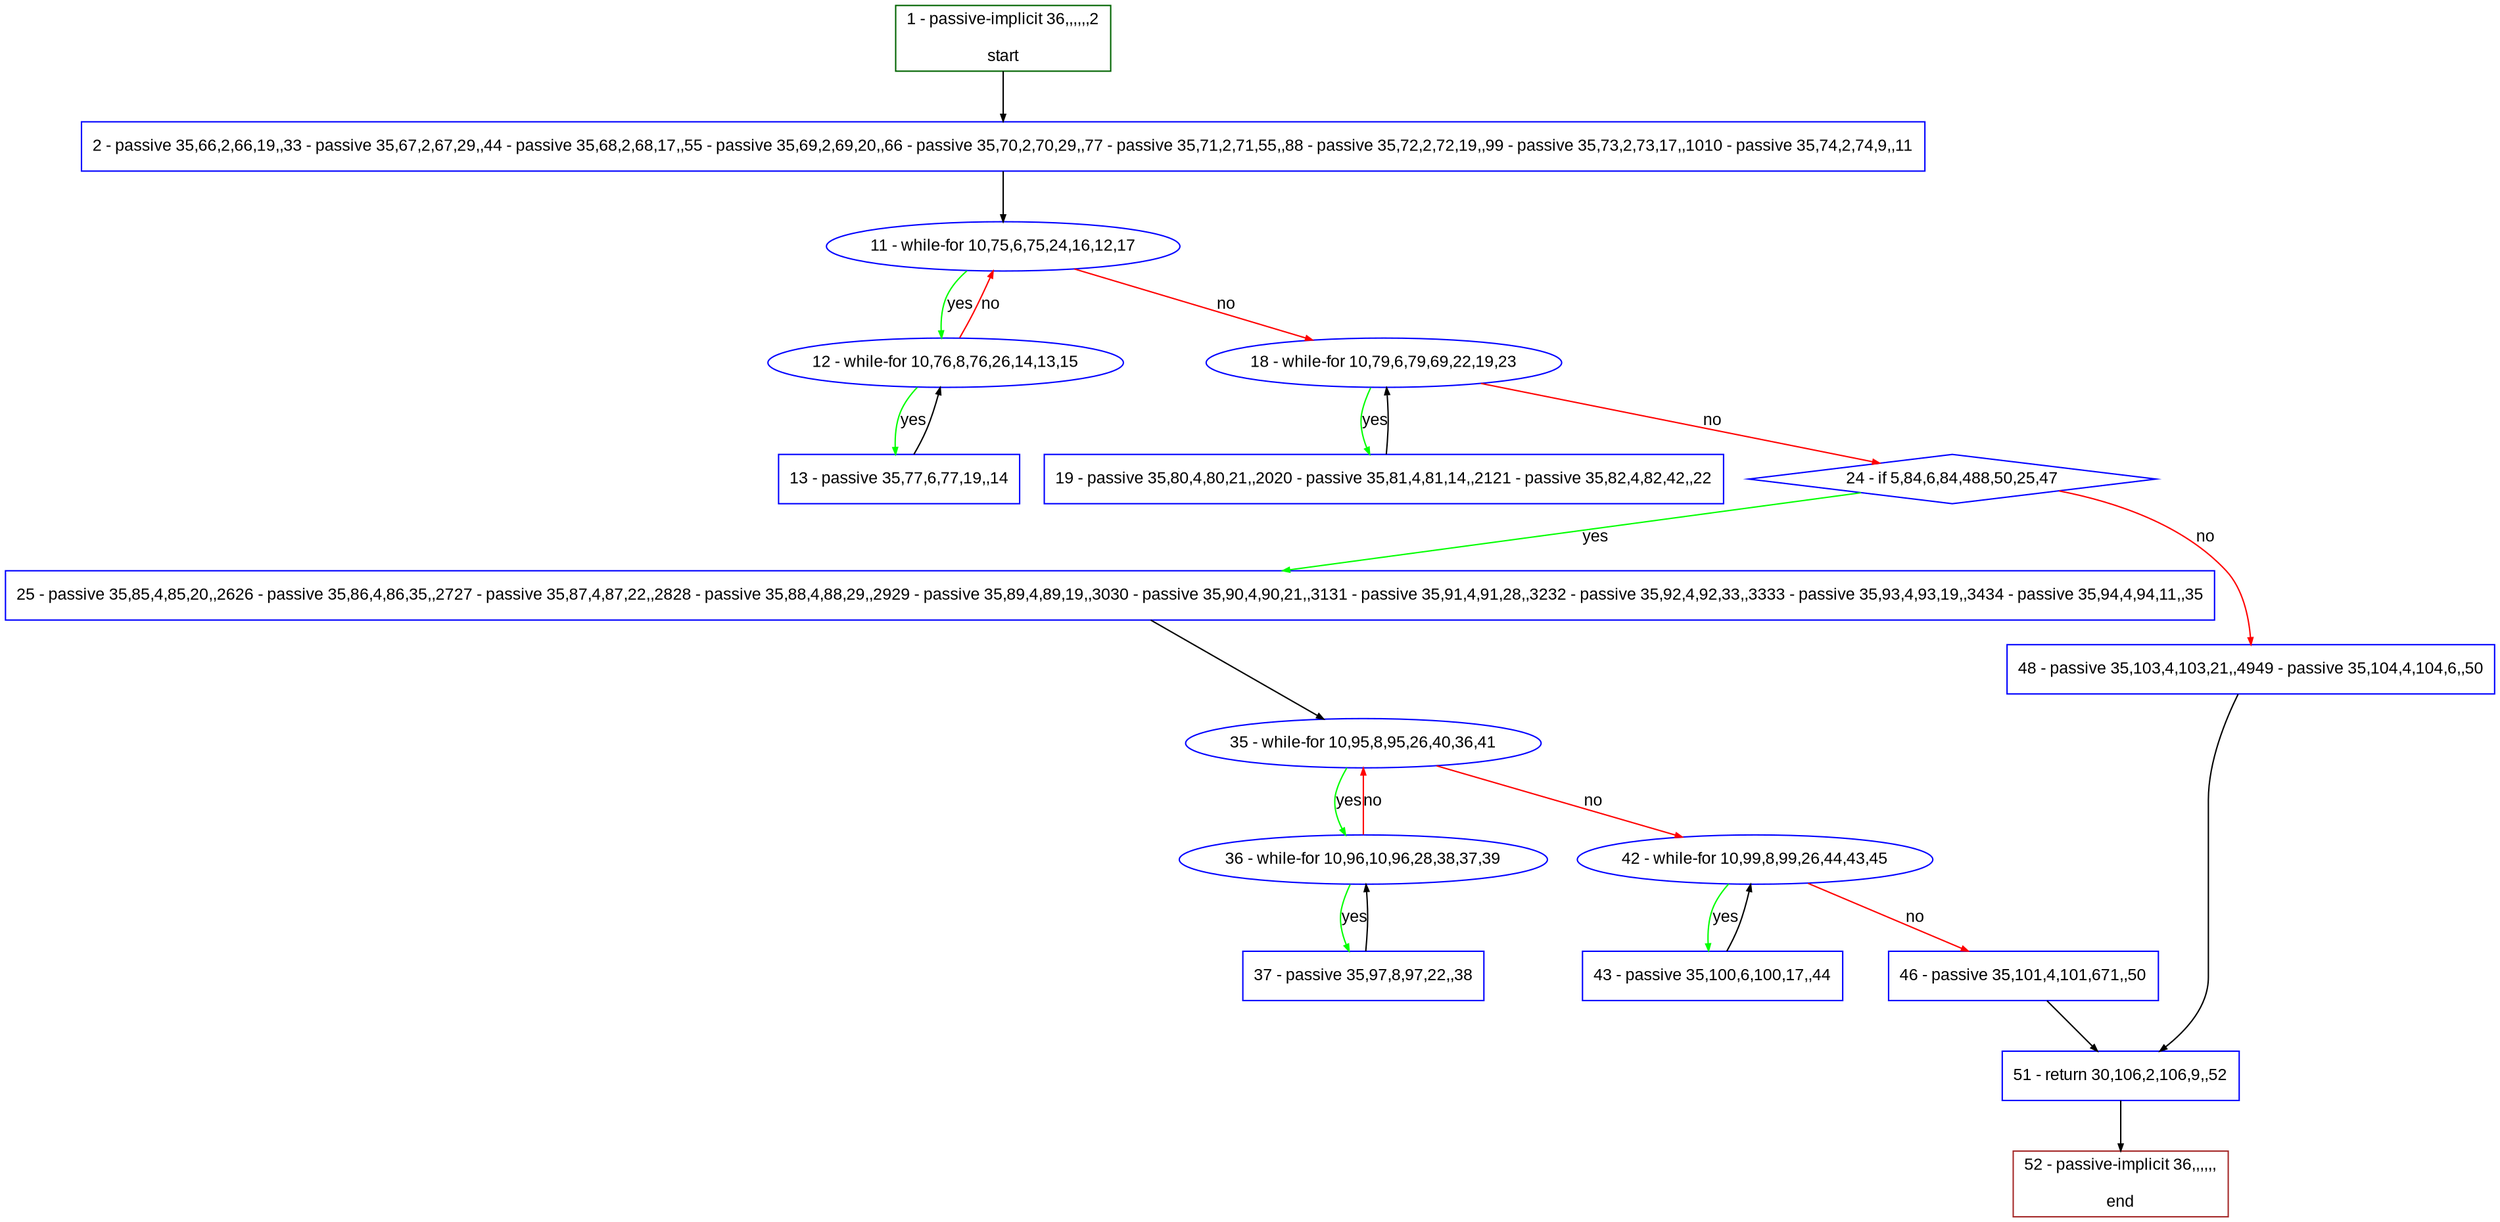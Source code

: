 digraph "" {
  graph [pack="true", label="", fontsize="12", packmode="clust", fontname="Arial", fillcolor="#FFFFCC", bgcolor="white", style="rounded,filled", compound="true"];
  node [node_initialized="no", label="", color="grey", fontsize="12", fillcolor="white", fontname="Arial", style="filled", shape="rectangle", compound="true", fixedsize="false"];
  edge [fontcolor="black", arrowhead="normal", arrowtail="none", arrowsize="0.5", ltail="", label="", color="black", fontsize="12", lhead="", fontname="Arial", dir="forward", compound="true"];
  __N1 [label="2 - passive 35,66,2,66,19,,33 - passive 35,67,2,67,29,,44 - passive 35,68,2,68,17,,55 - passive 35,69,2,69,20,,66 - passive 35,70,2,70,29,,77 - passive 35,71,2,71,55,,88 - passive 35,72,2,72,19,,99 - passive 35,73,2,73,17,,1010 - passive 35,74,2,74,9,,11", color="#0000ff", fillcolor="#ffffff", style="filled", shape="box"];
  __N2 [label="1 - passive-implicit 36,,,,,,2\n\nstart", color="#006400", fillcolor="#ffffff", style="filled", shape="box"];
  __N3 [label="11 - while-for 10,75,6,75,24,16,12,17", color="#0000ff", fillcolor="#ffffff", style="filled", shape="oval"];
  __N4 [label="12 - while-for 10,76,8,76,26,14,13,15", color="#0000ff", fillcolor="#ffffff", style="filled", shape="oval"];
  __N5 [label="18 - while-for 10,79,6,79,69,22,19,23", color="#0000ff", fillcolor="#ffffff", style="filled", shape="oval"];
  __N6 [label="13 - passive 35,77,6,77,19,,14", color="#0000ff", fillcolor="#ffffff", style="filled", shape="box"];
  __N7 [label="19 - passive 35,80,4,80,21,,2020 - passive 35,81,4,81,14,,2121 - passive 35,82,4,82,42,,22", color="#0000ff", fillcolor="#ffffff", style="filled", shape="box"];
  __N8 [label="24 - if 5,84,6,84,488,50,25,47", color="#0000ff", fillcolor="#ffffff", style="filled", shape="diamond"];
  __N9 [label="25 - passive 35,85,4,85,20,,2626 - passive 35,86,4,86,35,,2727 - passive 35,87,4,87,22,,2828 - passive 35,88,4,88,29,,2929 - passive 35,89,4,89,19,,3030 - passive 35,90,4,90,21,,3131 - passive 35,91,4,91,28,,3232 - passive 35,92,4,92,33,,3333 - passive 35,93,4,93,19,,3434 - passive 35,94,4,94,11,,35", color="#0000ff", fillcolor="#ffffff", style="filled", shape="box"];
  __N10 [label="48 - passive 35,103,4,103,21,,4949 - passive 35,104,4,104,6,,50", color="#0000ff", fillcolor="#ffffff", style="filled", shape="box"];
  __N11 [label="35 - while-for 10,95,8,95,26,40,36,41", color="#0000ff", fillcolor="#ffffff", style="filled", shape="oval"];
  __N12 [label="36 - while-for 10,96,10,96,28,38,37,39", color="#0000ff", fillcolor="#ffffff", style="filled", shape="oval"];
  __N13 [label="42 - while-for 10,99,8,99,26,44,43,45", color="#0000ff", fillcolor="#ffffff", style="filled", shape="oval"];
  __N14 [label="37 - passive 35,97,8,97,22,,38", color="#0000ff", fillcolor="#ffffff", style="filled", shape="box"];
  __N15 [label="43 - passive 35,100,6,100,17,,44", color="#0000ff", fillcolor="#ffffff", style="filled", shape="box"];
  __N16 [label="46 - passive 35,101,4,101,671,,50", color="#0000ff", fillcolor="#ffffff", style="filled", shape="box"];
  __N17 [label="51 - return 30,106,2,106,9,,52", color="#0000ff", fillcolor="#ffffff", style="filled", shape="box"];
  __N18 [label="52 - passive-implicit 36,,,,,,\n\nend", color="#a52a2a", fillcolor="#ffffff", style="filled", shape="box"];
  __N2 -> __N1 [arrowhead="normal", arrowtail="none", color="#000000", label="", dir="forward"];
  __N1 -> __N3 [arrowhead="normal", arrowtail="none", color="#000000", label="", dir="forward"];
  __N3 -> __N4 [arrowhead="normal", arrowtail="none", color="#00ff00", label="yes", dir="forward"];
  __N4 -> __N3 [arrowhead="normal", arrowtail="none", color="#ff0000", label="no", dir="forward"];
  __N3 -> __N5 [arrowhead="normal", arrowtail="none", color="#ff0000", label="no", dir="forward"];
  __N4 -> __N6 [arrowhead="normal", arrowtail="none", color="#00ff00", label="yes", dir="forward"];
  __N6 -> __N4 [arrowhead="normal", arrowtail="none", color="#000000", label="", dir="forward"];
  __N5 -> __N7 [arrowhead="normal", arrowtail="none", color="#00ff00", label="yes", dir="forward"];
  __N7 -> __N5 [arrowhead="normal", arrowtail="none", color="#000000", label="", dir="forward"];
  __N5 -> __N8 [arrowhead="normal", arrowtail="none", color="#ff0000", label="no", dir="forward"];
  __N8 -> __N9 [arrowhead="normal", arrowtail="none", color="#00ff00", label="yes", dir="forward"];
  __N8 -> __N10 [arrowhead="normal", arrowtail="none", color="#ff0000", label="no", dir="forward"];
  __N9 -> __N11 [arrowhead="normal", arrowtail="none", color="#000000", label="", dir="forward"];
  __N11 -> __N12 [arrowhead="normal", arrowtail="none", color="#00ff00", label="yes", dir="forward"];
  __N12 -> __N11 [arrowhead="normal", arrowtail="none", color="#ff0000", label="no", dir="forward"];
  __N11 -> __N13 [arrowhead="normal", arrowtail="none", color="#ff0000", label="no", dir="forward"];
  __N12 -> __N14 [arrowhead="normal", arrowtail="none", color="#00ff00", label="yes", dir="forward"];
  __N14 -> __N12 [arrowhead="normal", arrowtail="none", color="#000000", label="", dir="forward"];
  __N13 -> __N15 [arrowhead="normal", arrowtail="none", color="#00ff00", label="yes", dir="forward"];
  __N15 -> __N13 [arrowhead="normal", arrowtail="none", color="#000000", label="", dir="forward"];
  __N13 -> __N16 [arrowhead="normal", arrowtail="none", color="#ff0000", label="no", dir="forward"];
  __N16 -> __N17 [arrowhead="normal", arrowtail="none", color="#000000", label="", dir="forward"];
  __N10 -> __N17 [arrowhead="normal", arrowtail="none", color="#000000", label="", dir="forward"];
  __N17 -> __N18 [arrowhead="normal", arrowtail="none", color="#000000", label="", dir="forward"];
}
